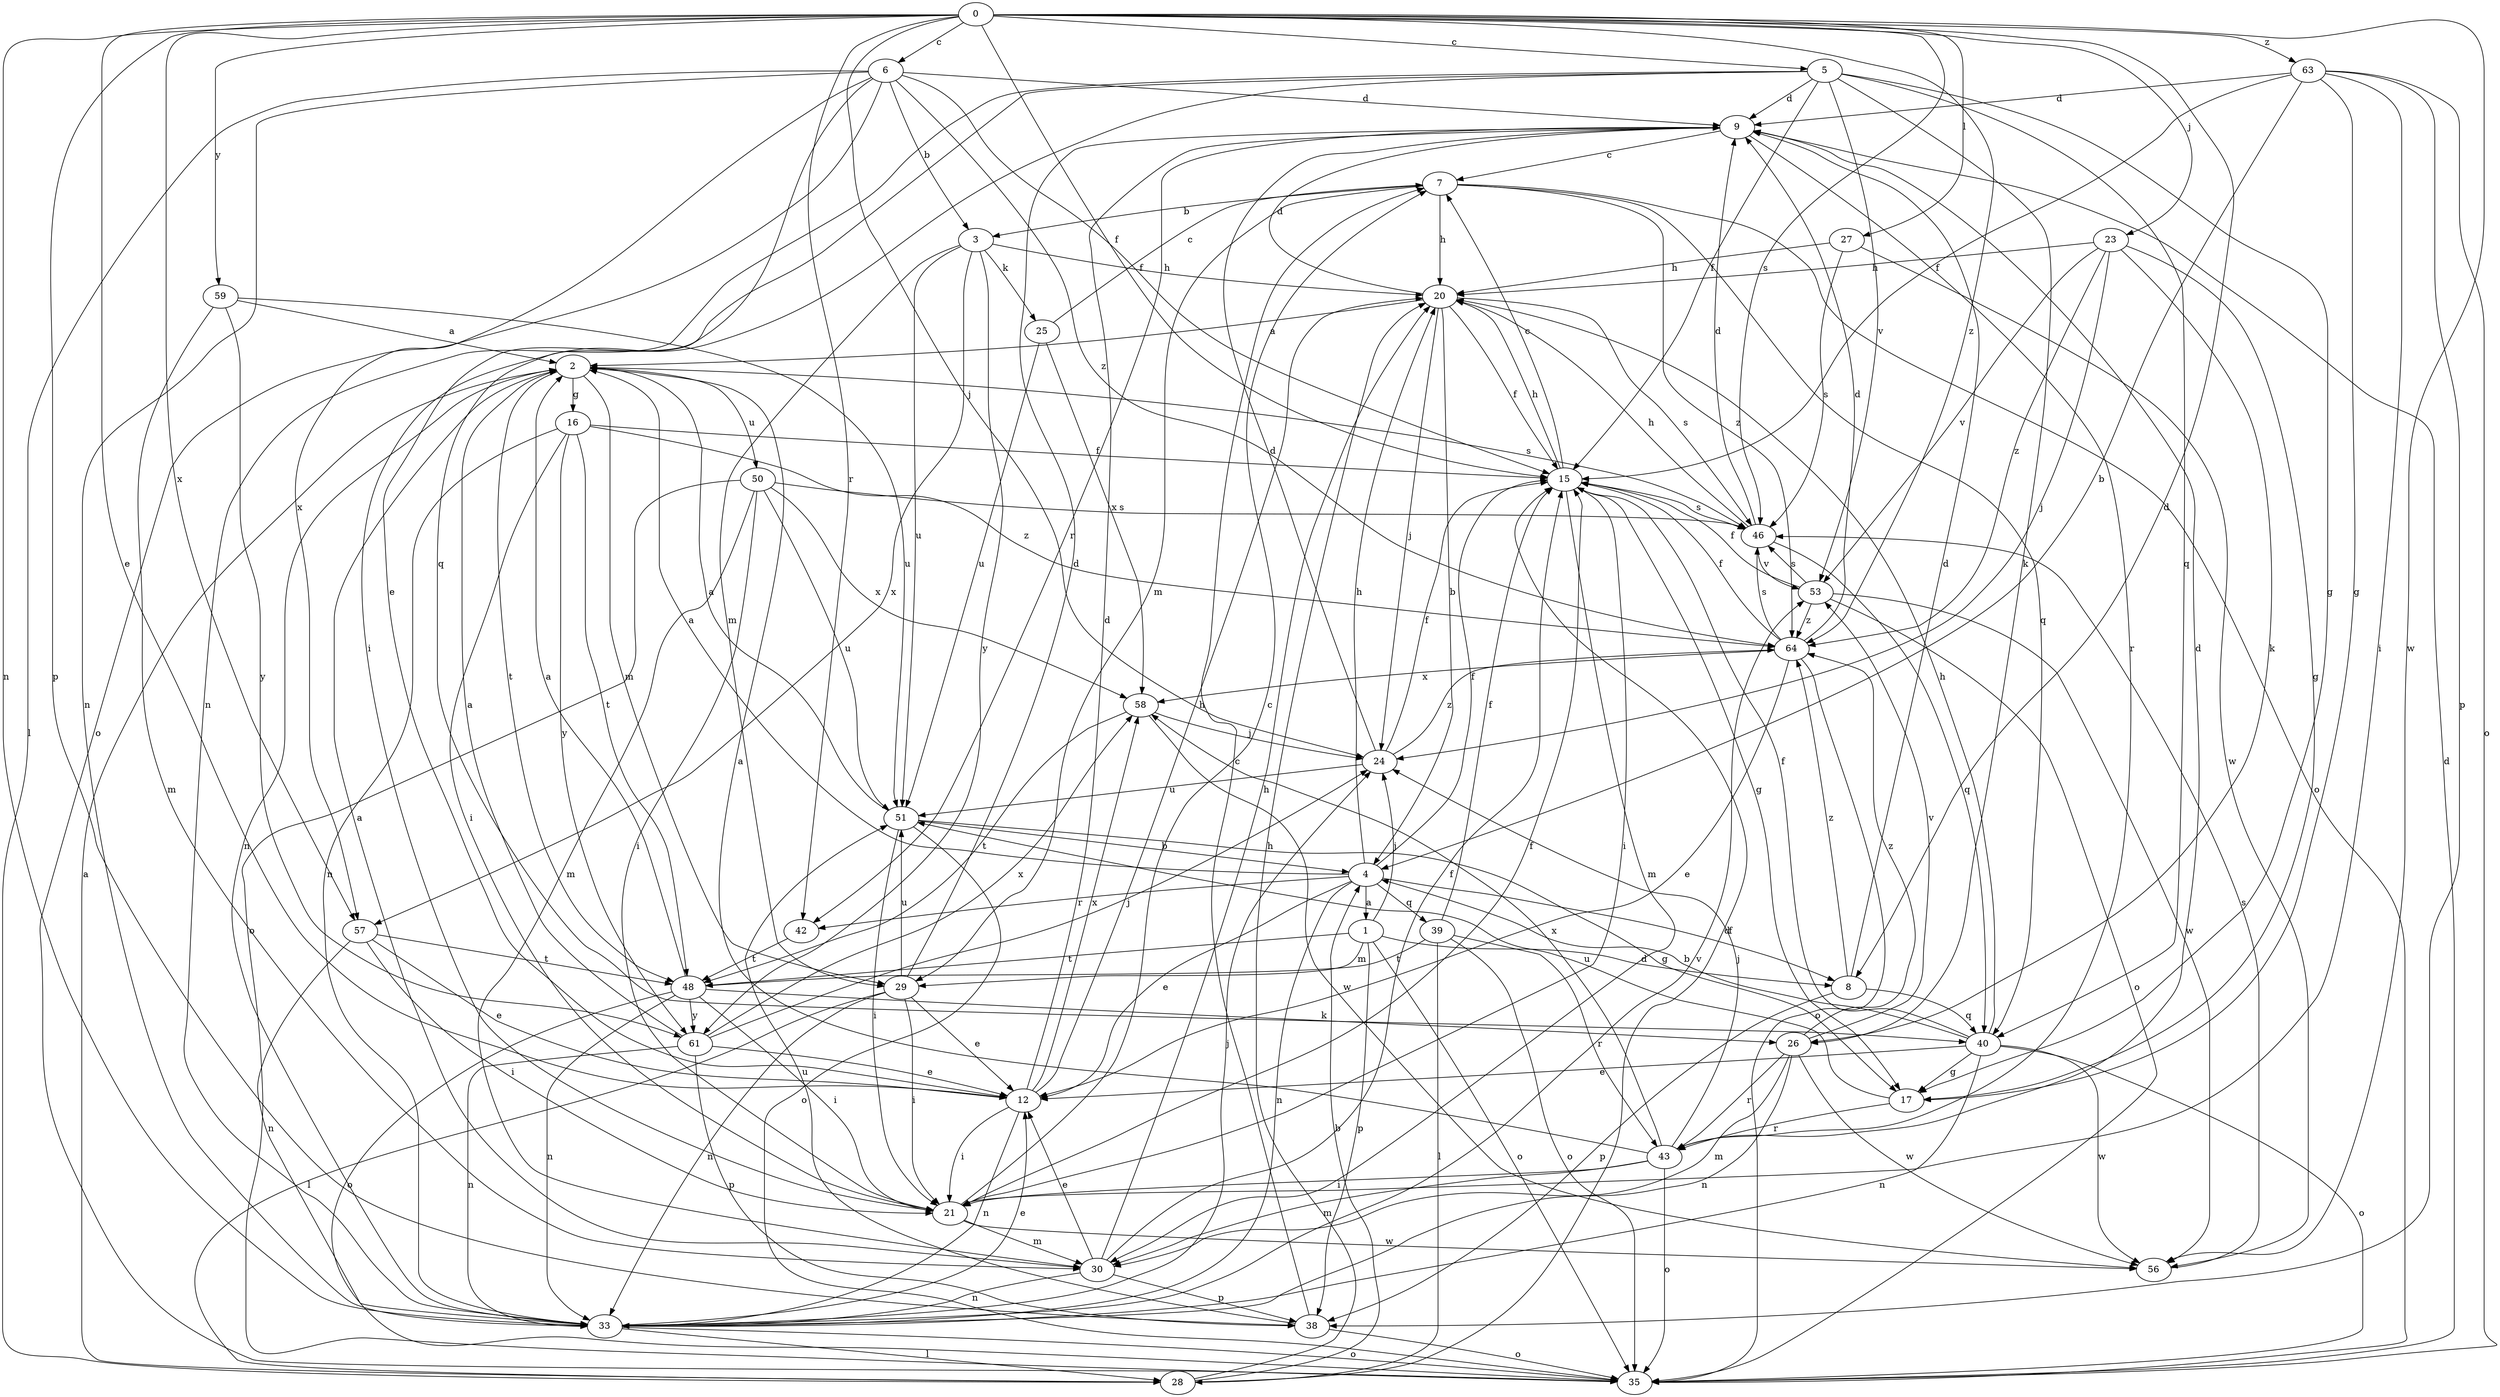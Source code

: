 strict digraph  {
0;
1;
2;
3;
4;
5;
6;
7;
8;
9;
12;
15;
16;
17;
20;
21;
23;
24;
25;
26;
27;
28;
29;
30;
33;
35;
38;
39;
40;
42;
43;
46;
48;
50;
51;
53;
56;
57;
58;
59;
61;
63;
64;
0 -> 5  [label=c];
0 -> 6  [label=c];
0 -> 8  [label=d];
0 -> 12  [label=e];
0 -> 15  [label=f];
0 -> 23  [label=j];
0 -> 24  [label=j];
0 -> 27  [label=l];
0 -> 33  [label=n];
0 -> 38  [label=p];
0 -> 42  [label=r];
0 -> 46  [label=s];
0 -> 56  [label=w];
0 -> 57  [label=x];
0 -> 59  [label=y];
0 -> 63  [label=z];
0 -> 64  [label=z];
1 -> 8  [label=d];
1 -> 24  [label=j];
1 -> 29  [label=m];
1 -> 35  [label=o];
1 -> 38  [label=p];
1 -> 48  [label=t];
2 -> 16  [label=g];
2 -> 29  [label=m];
2 -> 33  [label=n];
2 -> 46  [label=s];
2 -> 48  [label=t];
2 -> 50  [label=u];
3 -> 20  [label=h];
3 -> 25  [label=k];
3 -> 29  [label=m];
3 -> 51  [label=u];
3 -> 57  [label=x];
3 -> 61  [label=y];
4 -> 1  [label=a];
4 -> 2  [label=a];
4 -> 8  [label=d];
4 -> 12  [label=e];
4 -> 15  [label=f];
4 -> 20  [label=h];
4 -> 33  [label=n];
4 -> 39  [label=q];
4 -> 42  [label=r];
5 -> 9  [label=d];
5 -> 12  [label=e];
5 -> 15  [label=f];
5 -> 17  [label=g];
5 -> 21  [label=i];
5 -> 26  [label=k];
5 -> 33  [label=n];
5 -> 40  [label=q];
5 -> 53  [label=v];
6 -> 3  [label=b];
6 -> 9  [label=d];
6 -> 15  [label=f];
6 -> 28  [label=l];
6 -> 33  [label=n];
6 -> 35  [label=o];
6 -> 40  [label=q];
6 -> 57  [label=x];
6 -> 64  [label=z];
7 -> 3  [label=b];
7 -> 20  [label=h];
7 -> 29  [label=m];
7 -> 35  [label=o];
7 -> 40  [label=q];
7 -> 64  [label=z];
8 -> 9  [label=d];
8 -> 38  [label=p];
8 -> 40  [label=q];
8 -> 64  [label=z];
9 -> 7  [label=c];
9 -> 42  [label=r];
9 -> 43  [label=r];
12 -> 9  [label=d];
12 -> 20  [label=h];
12 -> 21  [label=i];
12 -> 33  [label=n];
12 -> 58  [label=x];
15 -> 7  [label=c];
15 -> 17  [label=g];
15 -> 20  [label=h];
15 -> 21  [label=i];
15 -> 30  [label=m];
15 -> 46  [label=s];
16 -> 15  [label=f];
16 -> 21  [label=i];
16 -> 33  [label=n];
16 -> 48  [label=t];
16 -> 61  [label=y];
16 -> 64  [label=z];
17 -> 43  [label=r];
17 -> 51  [label=u];
20 -> 2  [label=a];
20 -> 4  [label=b];
20 -> 9  [label=d];
20 -> 15  [label=f];
20 -> 24  [label=j];
20 -> 46  [label=s];
21 -> 7  [label=c];
21 -> 15  [label=f];
21 -> 30  [label=m];
21 -> 56  [label=w];
23 -> 17  [label=g];
23 -> 20  [label=h];
23 -> 24  [label=j];
23 -> 26  [label=k];
23 -> 53  [label=v];
23 -> 64  [label=z];
24 -> 9  [label=d];
24 -> 15  [label=f];
24 -> 51  [label=u];
24 -> 64  [label=z];
25 -> 7  [label=c];
25 -> 51  [label=u];
25 -> 58  [label=x];
26 -> 30  [label=m];
26 -> 33  [label=n];
26 -> 43  [label=r];
26 -> 53  [label=v];
26 -> 56  [label=w];
26 -> 64  [label=z];
27 -> 20  [label=h];
27 -> 46  [label=s];
27 -> 56  [label=w];
28 -> 2  [label=a];
28 -> 4  [label=b];
28 -> 15  [label=f];
28 -> 20  [label=h];
29 -> 9  [label=d];
29 -> 12  [label=e];
29 -> 21  [label=i];
29 -> 28  [label=l];
29 -> 33  [label=n];
29 -> 51  [label=u];
30 -> 2  [label=a];
30 -> 12  [label=e];
30 -> 15  [label=f];
30 -> 20  [label=h];
30 -> 33  [label=n];
30 -> 38  [label=p];
33 -> 12  [label=e];
33 -> 24  [label=j];
33 -> 28  [label=l];
33 -> 35  [label=o];
33 -> 53  [label=v];
35 -> 9  [label=d];
38 -> 7  [label=c];
38 -> 35  [label=o];
38 -> 51  [label=u];
39 -> 15  [label=f];
39 -> 28  [label=l];
39 -> 35  [label=o];
39 -> 43  [label=r];
39 -> 48  [label=t];
40 -> 4  [label=b];
40 -> 12  [label=e];
40 -> 15  [label=f];
40 -> 17  [label=g];
40 -> 20  [label=h];
40 -> 33  [label=n];
40 -> 35  [label=o];
40 -> 56  [label=w];
42 -> 48  [label=t];
43 -> 2  [label=a];
43 -> 9  [label=d];
43 -> 21  [label=i];
43 -> 24  [label=j];
43 -> 30  [label=m];
43 -> 35  [label=o];
43 -> 58  [label=x];
46 -> 9  [label=d];
46 -> 20  [label=h];
46 -> 40  [label=q];
46 -> 53  [label=v];
48 -> 2  [label=a];
48 -> 21  [label=i];
48 -> 26  [label=k];
48 -> 33  [label=n];
48 -> 35  [label=o];
48 -> 61  [label=y];
50 -> 21  [label=i];
50 -> 30  [label=m];
50 -> 35  [label=o];
50 -> 46  [label=s];
50 -> 51  [label=u];
50 -> 58  [label=x];
51 -> 2  [label=a];
51 -> 4  [label=b];
51 -> 17  [label=g];
51 -> 21  [label=i];
51 -> 35  [label=o];
53 -> 15  [label=f];
53 -> 35  [label=o];
53 -> 46  [label=s];
53 -> 56  [label=w];
53 -> 64  [label=z];
56 -> 46  [label=s];
57 -> 12  [label=e];
57 -> 21  [label=i];
57 -> 33  [label=n];
57 -> 48  [label=t];
58 -> 24  [label=j];
58 -> 48  [label=t];
58 -> 56  [label=w];
59 -> 2  [label=a];
59 -> 30  [label=m];
59 -> 51  [label=u];
59 -> 61  [label=y];
61 -> 2  [label=a];
61 -> 12  [label=e];
61 -> 24  [label=j];
61 -> 33  [label=n];
61 -> 38  [label=p];
61 -> 58  [label=x];
63 -> 4  [label=b];
63 -> 9  [label=d];
63 -> 15  [label=f];
63 -> 17  [label=g];
63 -> 21  [label=i];
63 -> 35  [label=o];
63 -> 38  [label=p];
64 -> 9  [label=d];
64 -> 12  [label=e];
64 -> 15  [label=f];
64 -> 35  [label=o];
64 -> 46  [label=s];
64 -> 58  [label=x];
}
